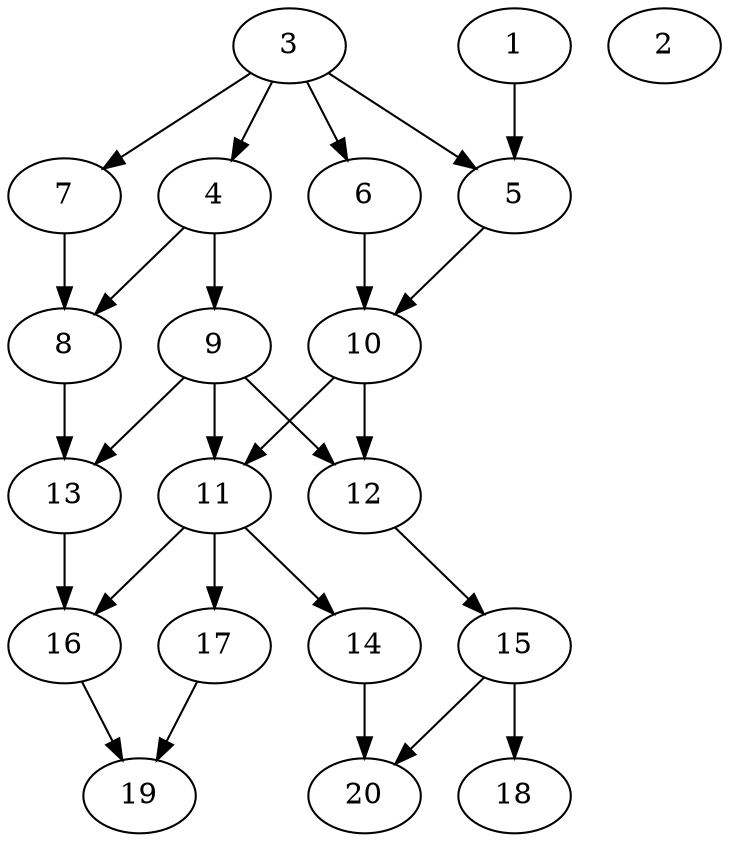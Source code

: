 // DAG automatically generated by daggen at Thu Oct  3 13:58:42 2019
// ./daggen --dot -n 20 --ccr 0.3 --fat 0.5 --regular 0.9 --density 0.5 --mindata 5242880 --maxdata 52428800 
digraph G {
  1 [size="103529813", alpha="0.05", expect_size="31058944"] 
  1 -> 5 [size ="31058944"]
  2 [size="49087147", alpha="0.12", expect_size="14726144"] 
  3 [size="63242240", alpha="0.17", expect_size="18972672"] 
  3 -> 4 [size ="18972672"]
  3 -> 5 [size ="18972672"]
  3 -> 6 [size ="18972672"]
  3 -> 7 [size ="18972672"]
  4 [size="39079253", alpha="0.07", expect_size="11723776"] 
  4 -> 8 [size ="11723776"]
  4 -> 9 [size ="11723776"]
  5 [size="161071787", alpha="0.08", expect_size="48321536"] 
  5 -> 10 [size ="48321536"]
  6 [size="122101760", alpha="0.20", expect_size="36630528"] 
  6 -> 10 [size ="36630528"]
  7 [size="141602133", alpha="0.18", expect_size="42480640"] 
  7 -> 8 [size ="42480640"]
  8 [size="114271573", alpha="0.04", expect_size="34281472"] 
  8 -> 13 [size ="34281472"]
  9 [size="63911253", alpha="0.02", expect_size="19173376"] 
  9 -> 11 [size ="19173376"]
  9 -> 12 [size ="19173376"]
  9 -> 13 [size ="19173376"]
  10 [size="99945813", alpha="0.13", expect_size="29983744"] 
  10 -> 11 [size ="29983744"]
  10 -> 12 [size ="29983744"]
  11 [size="41666560", alpha="0.06", expect_size="12499968"] 
  11 -> 14 [size ="12499968"]
  11 -> 16 [size ="12499968"]
  11 -> 17 [size ="12499968"]
  12 [size="79977813", alpha="0.09", expect_size="23993344"] 
  12 -> 15 [size ="23993344"]
  13 [size="170656427", alpha="0.10", expect_size="51196928"] 
  13 -> 16 [size ="51196928"]
  14 [size="149858987", alpha="0.13", expect_size="44957696"] 
  14 -> 20 [size ="44957696"]
  15 [size="46021973", alpha="0.06", expect_size="13806592"] 
  15 -> 18 [size ="13806592"]
  15 -> 20 [size ="13806592"]
  16 [size="112622933", alpha="0.15", expect_size="33786880"] 
  16 -> 19 [size ="33786880"]
  17 [size="112052907", alpha="0.12", expect_size="33615872"] 
  17 -> 19 [size ="33615872"]
  18 [size="97634987", alpha="0.02", expect_size="29290496"] 
  19 [size="128215040", alpha="0.02", expect_size="38464512"] 
  20 [size="146530987", alpha="0.06", expect_size="43959296"] 
}
